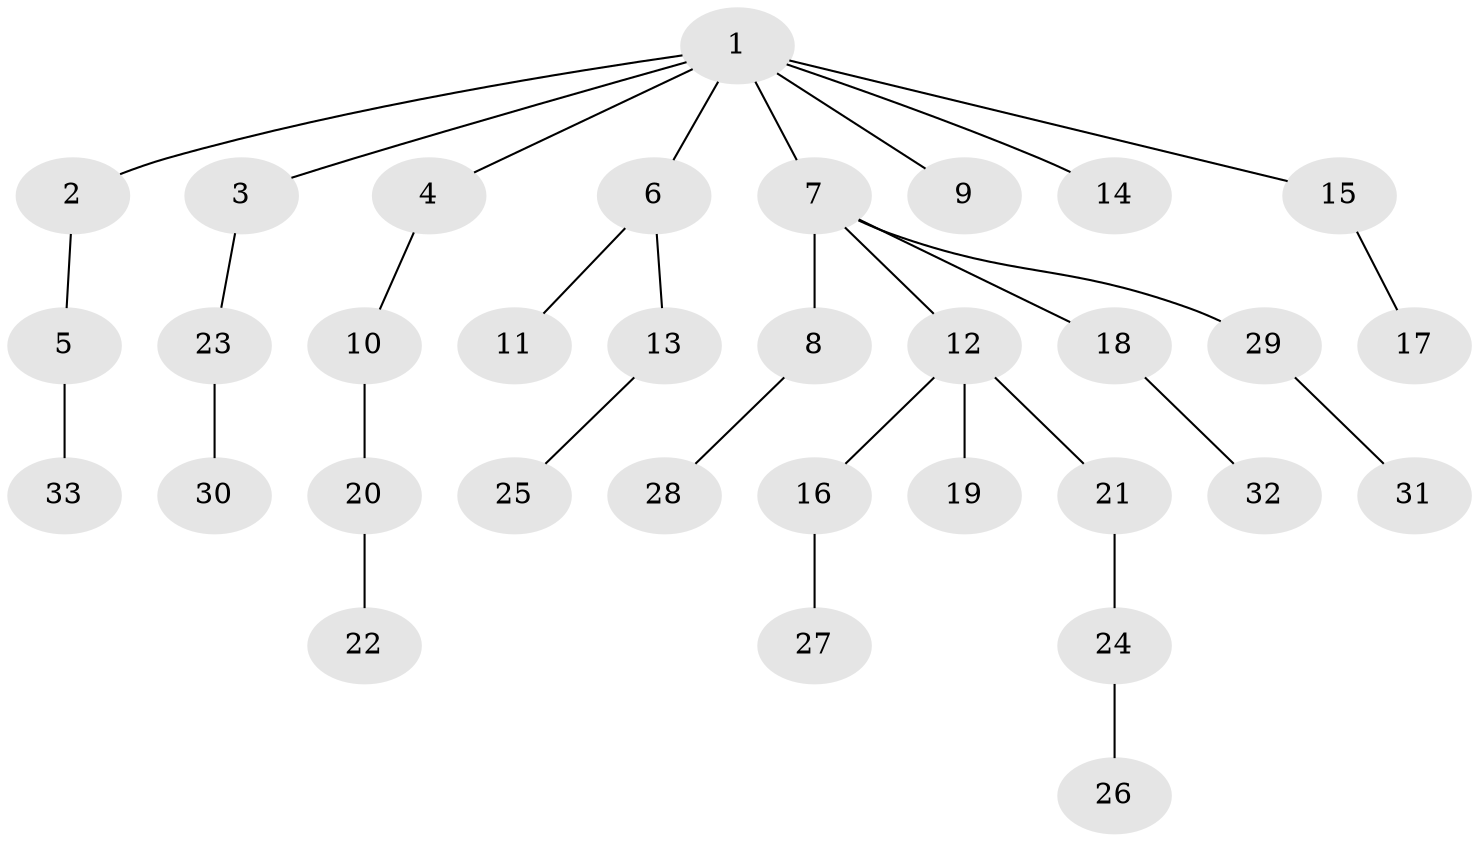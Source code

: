 // original degree distribution, {3: 0.2, 7: 0.015384615384615385, 6: 0.015384615384615385, 2: 0.2, 1: 0.5076923076923077, 4: 0.046153846153846156, 5: 0.015384615384615385}
// Generated by graph-tools (version 1.1) at 2025/51/03/04/25 22:51:37]
// undirected, 33 vertices, 32 edges
graph export_dot {
  node [color=gray90,style=filled];
  1;
  2;
  3;
  4;
  5;
  6;
  7;
  8;
  9;
  10;
  11;
  12;
  13;
  14;
  15;
  16;
  17;
  18;
  19;
  20;
  21;
  22;
  23;
  24;
  25;
  26;
  27;
  28;
  29;
  30;
  31;
  32;
  33;
  1 -- 2 [weight=1.0];
  1 -- 3 [weight=1.0];
  1 -- 4 [weight=1.0];
  1 -- 6 [weight=1.0];
  1 -- 7 [weight=1.0];
  1 -- 9 [weight=1.0];
  1 -- 14 [weight=1.0];
  1 -- 15 [weight=1.0];
  2 -- 5 [weight=1.0];
  3 -- 23 [weight=1.0];
  4 -- 10 [weight=1.0];
  5 -- 33 [weight=1.0];
  6 -- 11 [weight=2.0];
  6 -- 13 [weight=1.0];
  7 -- 8 [weight=1.0];
  7 -- 12 [weight=1.0];
  7 -- 18 [weight=1.0];
  7 -- 29 [weight=1.0];
  8 -- 28 [weight=1.0];
  10 -- 20 [weight=1.0];
  12 -- 16 [weight=1.0];
  12 -- 19 [weight=2.0];
  12 -- 21 [weight=1.0];
  13 -- 25 [weight=2.0];
  15 -- 17 [weight=1.0];
  16 -- 27 [weight=1.0];
  18 -- 32 [weight=1.0];
  20 -- 22 [weight=1.0];
  21 -- 24 [weight=1.0];
  23 -- 30 [weight=2.0];
  24 -- 26 [weight=4.0];
  29 -- 31 [weight=1.0];
}
